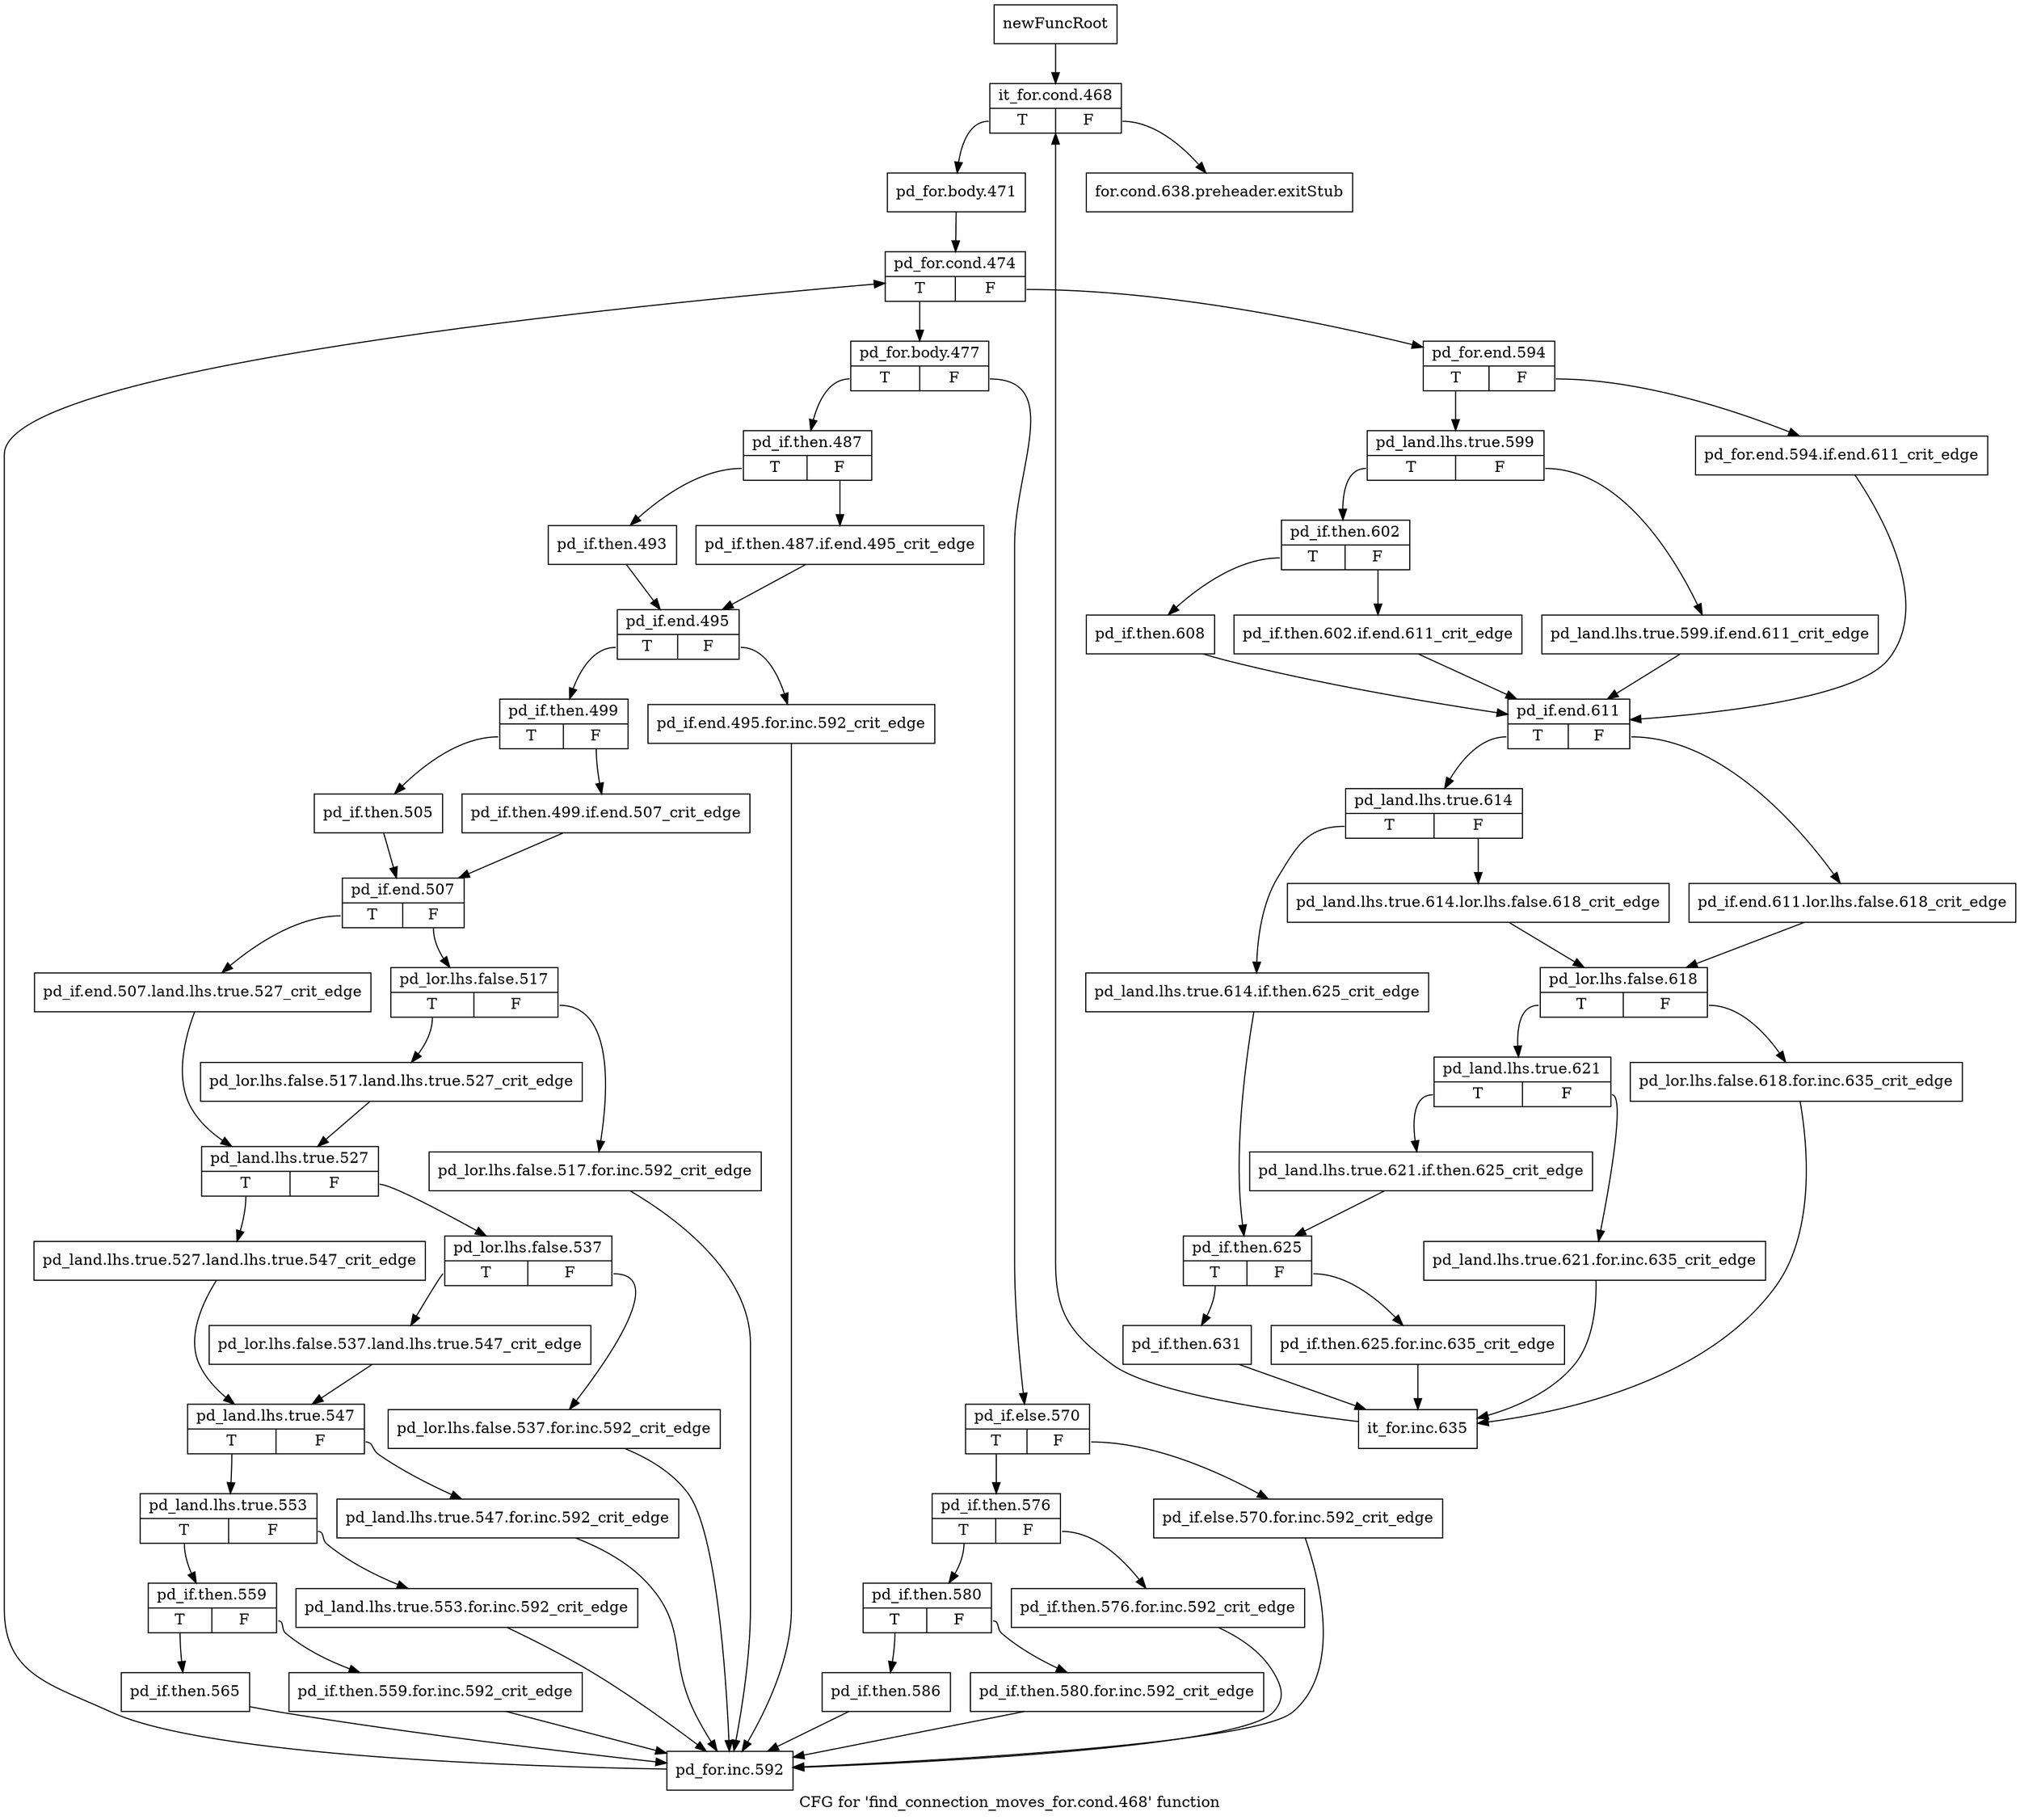 digraph "CFG for 'find_connection_moves_for.cond.468' function" {
	label="CFG for 'find_connection_moves_for.cond.468' function";

	Node0x4258980 [shape=record,label="{newFuncRoot}"];
	Node0x4258980 -> Node0x42594b0;
	Node0x4259460 [shape=record,label="{for.cond.638.preheader.exitStub}"];
	Node0x42594b0 [shape=record,label="{it_for.cond.468|{<s0>T|<s1>F}}"];
	Node0x42594b0:s0 -> Node0x4259500;
	Node0x42594b0:s1 -> Node0x4259460;
	Node0x4259500 [shape=record,label="{pd_for.body.471}"];
	Node0x4259500 -> Node0x4259550;
	Node0x4259550 [shape=record,label="{pd_for.cond.474|{<s0>T|<s1>F}}"];
	Node0x4259550:s0 -> Node0x4259c30;
	Node0x4259550:s1 -> Node0x42595a0;
	Node0x42595a0 [shape=record,label="{pd_for.end.594|{<s0>T|<s1>F}}"];
	Node0x42595a0:s0 -> Node0x4259640;
	Node0x42595a0:s1 -> Node0x42595f0;
	Node0x42595f0 [shape=record,label="{pd_for.end.594.if.end.611_crit_edge}"];
	Node0x42595f0 -> Node0x42597d0;
	Node0x4259640 [shape=record,label="{pd_land.lhs.true.599|{<s0>T|<s1>F}}"];
	Node0x4259640:s0 -> Node0x42596e0;
	Node0x4259640:s1 -> Node0x4259690;
	Node0x4259690 [shape=record,label="{pd_land.lhs.true.599.if.end.611_crit_edge}"];
	Node0x4259690 -> Node0x42597d0;
	Node0x42596e0 [shape=record,label="{pd_if.then.602|{<s0>T|<s1>F}}"];
	Node0x42596e0:s0 -> Node0x4259780;
	Node0x42596e0:s1 -> Node0x4259730;
	Node0x4259730 [shape=record,label="{pd_if.then.602.if.end.611_crit_edge}"];
	Node0x4259730 -> Node0x42597d0;
	Node0x4259780 [shape=record,label="{pd_if.then.608}"];
	Node0x4259780 -> Node0x42597d0;
	Node0x42597d0 [shape=record,label="{pd_if.end.611|{<s0>T|<s1>F}}"];
	Node0x42597d0:s0 -> Node0x4259870;
	Node0x42597d0:s1 -> Node0x4259820;
	Node0x4259820 [shape=record,label="{pd_if.end.611.lor.lhs.false.618_crit_edge}"];
	Node0x4259820 -> Node0x4259910;
	Node0x4259870 [shape=record,label="{pd_land.lhs.true.614|{<s0>T|<s1>F}}"];
	Node0x4259870:s0 -> Node0x4259aa0;
	Node0x4259870:s1 -> Node0x42598c0;
	Node0x42598c0 [shape=record,label="{pd_land.lhs.true.614.lor.lhs.false.618_crit_edge}"];
	Node0x42598c0 -> Node0x4259910;
	Node0x4259910 [shape=record,label="{pd_lor.lhs.false.618|{<s0>T|<s1>F}}"];
	Node0x4259910:s0 -> Node0x42599b0;
	Node0x4259910:s1 -> Node0x4259960;
	Node0x4259960 [shape=record,label="{pd_lor.lhs.false.618.for.inc.635_crit_edge}"];
	Node0x4259960 -> Node0x4259be0;
	Node0x42599b0 [shape=record,label="{pd_land.lhs.true.621|{<s0>T|<s1>F}}"];
	Node0x42599b0:s0 -> Node0x4259a50;
	Node0x42599b0:s1 -> Node0x4259a00;
	Node0x4259a00 [shape=record,label="{pd_land.lhs.true.621.for.inc.635_crit_edge}"];
	Node0x4259a00 -> Node0x4259be0;
	Node0x4259a50 [shape=record,label="{pd_land.lhs.true.621.if.then.625_crit_edge}"];
	Node0x4259a50 -> Node0x4259af0;
	Node0x4259aa0 [shape=record,label="{pd_land.lhs.true.614.if.then.625_crit_edge}"];
	Node0x4259aa0 -> Node0x4259af0;
	Node0x4259af0 [shape=record,label="{pd_if.then.625|{<s0>T|<s1>F}}"];
	Node0x4259af0:s0 -> Node0x4259b90;
	Node0x4259af0:s1 -> Node0x4259b40;
	Node0x4259b40 [shape=record,label="{pd_if.then.625.for.inc.635_crit_edge}"];
	Node0x4259b40 -> Node0x4259be0;
	Node0x4259b90 [shape=record,label="{pd_if.then.631}"];
	Node0x4259b90 -> Node0x4259be0;
	Node0x4259be0 [shape=record,label="{it_for.inc.635}"];
	Node0x4259be0 -> Node0x42594b0;
	Node0x4259c30 [shape=record,label="{pd_for.body.477|{<s0>T|<s1>F}}"];
	Node0x4259c30:s0 -> Node0x4259eb0;
	Node0x4259c30:s1 -> Node0x4259c80;
	Node0x4259c80 [shape=record,label="{pd_if.else.570|{<s0>T|<s1>F}}"];
	Node0x4259c80:s0 -> Node0x4259d20;
	Node0x4259c80:s1 -> Node0x4259cd0;
	Node0x4259cd0 [shape=record,label="{pd_if.else.570.for.inc.592_crit_edge}"];
	Node0x4259cd0 -> Node0x425a680;
	Node0x4259d20 [shape=record,label="{pd_if.then.576|{<s0>T|<s1>F}}"];
	Node0x4259d20:s0 -> Node0x4259dc0;
	Node0x4259d20:s1 -> Node0x4259d70;
	Node0x4259d70 [shape=record,label="{pd_if.then.576.for.inc.592_crit_edge}"];
	Node0x4259d70 -> Node0x425a680;
	Node0x4259dc0 [shape=record,label="{pd_if.then.580|{<s0>T|<s1>F}}"];
	Node0x4259dc0:s0 -> Node0x4259e60;
	Node0x4259dc0:s1 -> Node0x4259e10;
	Node0x4259e10 [shape=record,label="{pd_if.then.580.for.inc.592_crit_edge}"];
	Node0x4259e10 -> Node0x425a680;
	Node0x4259e60 [shape=record,label="{pd_if.then.586}"];
	Node0x4259e60 -> Node0x425a680;
	Node0x4259eb0 [shape=record,label="{pd_if.then.487|{<s0>T|<s1>F}}"];
	Node0x4259eb0:s0 -> Node0x4259f50;
	Node0x4259eb0:s1 -> Node0x4259f00;
	Node0x4259f00 [shape=record,label="{pd_if.then.487.if.end.495_crit_edge}"];
	Node0x4259f00 -> Node0x4259fa0;
	Node0x4259f50 [shape=record,label="{pd_if.then.493}"];
	Node0x4259f50 -> Node0x4259fa0;
	Node0x4259fa0 [shape=record,label="{pd_if.end.495|{<s0>T|<s1>F}}"];
	Node0x4259fa0:s0 -> Node0x425a040;
	Node0x4259fa0:s1 -> Node0x4259ff0;
	Node0x4259ff0 [shape=record,label="{pd_if.end.495.for.inc.592_crit_edge}"];
	Node0x4259ff0 -> Node0x425a680;
	Node0x425a040 [shape=record,label="{pd_if.then.499|{<s0>T|<s1>F}}"];
	Node0x425a040:s0 -> Node0x425a0e0;
	Node0x425a040:s1 -> Node0x425a090;
	Node0x425a090 [shape=record,label="{pd_if.then.499.if.end.507_crit_edge}"];
	Node0x425a090 -> Node0x425a130;
	Node0x425a0e0 [shape=record,label="{pd_if.then.505}"];
	Node0x425a0e0 -> Node0x425a130;
	Node0x425a130 [shape=record,label="{pd_if.end.507|{<s0>T|<s1>F}}"];
	Node0x425a130:s0 -> Node0x425a270;
	Node0x425a130:s1 -> Node0x425a180;
	Node0x425a180 [shape=record,label="{pd_lor.lhs.false.517|{<s0>T|<s1>F}}"];
	Node0x425a180:s0 -> Node0x425a220;
	Node0x425a180:s1 -> Node0x425a1d0;
	Node0x425a1d0 [shape=record,label="{pd_lor.lhs.false.517.for.inc.592_crit_edge}"];
	Node0x425a1d0 -> Node0x425a680;
	Node0x425a220 [shape=record,label="{pd_lor.lhs.false.517.land.lhs.true.527_crit_edge}"];
	Node0x425a220 -> Node0x425a2c0;
	Node0x425a270 [shape=record,label="{pd_if.end.507.land.lhs.true.527_crit_edge}"];
	Node0x425a270 -> Node0x425a2c0;
	Node0x425a2c0 [shape=record,label="{pd_land.lhs.true.527|{<s0>T|<s1>F}}"];
	Node0x425a2c0:s0 -> Node0x425a400;
	Node0x425a2c0:s1 -> Node0x425a310;
	Node0x425a310 [shape=record,label="{pd_lor.lhs.false.537|{<s0>T|<s1>F}}"];
	Node0x425a310:s0 -> Node0x425a3b0;
	Node0x425a310:s1 -> Node0x425a360;
	Node0x425a360 [shape=record,label="{pd_lor.lhs.false.537.for.inc.592_crit_edge}"];
	Node0x425a360 -> Node0x425a680;
	Node0x425a3b0 [shape=record,label="{pd_lor.lhs.false.537.land.lhs.true.547_crit_edge}"];
	Node0x425a3b0 -> Node0x425a450;
	Node0x425a400 [shape=record,label="{pd_land.lhs.true.527.land.lhs.true.547_crit_edge}"];
	Node0x425a400 -> Node0x425a450;
	Node0x425a450 [shape=record,label="{pd_land.lhs.true.547|{<s0>T|<s1>F}}"];
	Node0x425a450:s0 -> Node0x425a4f0;
	Node0x425a450:s1 -> Node0x425a4a0;
	Node0x425a4a0 [shape=record,label="{pd_land.lhs.true.547.for.inc.592_crit_edge}"];
	Node0x425a4a0 -> Node0x425a680;
	Node0x425a4f0 [shape=record,label="{pd_land.lhs.true.553|{<s0>T|<s1>F}}"];
	Node0x425a4f0:s0 -> Node0x425a590;
	Node0x425a4f0:s1 -> Node0x425a540;
	Node0x425a540 [shape=record,label="{pd_land.lhs.true.553.for.inc.592_crit_edge}"];
	Node0x425a540 -> Node0x425a680;
	Node0x425a590 [shape=record,label="{pd_if.then.559|{<s0>T|<s1>F}}"];
	Node0x425a590:s0 -> Node0x425a630;
	Node0x425a590:s1 -> Node0x425a5e0;
	Node0x425a5e0 [shape=record,label="{pd_if.then.559.for.inc.592_crit_edge}"];
	Node0x425a5e0 -> Node0x425a680;
	Node0x425a630 [shape=record,label="{pd_if.then.565}"];
	Node0x425a630 -> Node0x425a680;
	Node0x425a680 [shape=record,label="{pd_for.inc.592}"];
	Node0x425a680 -> Node0x4259550;
}
